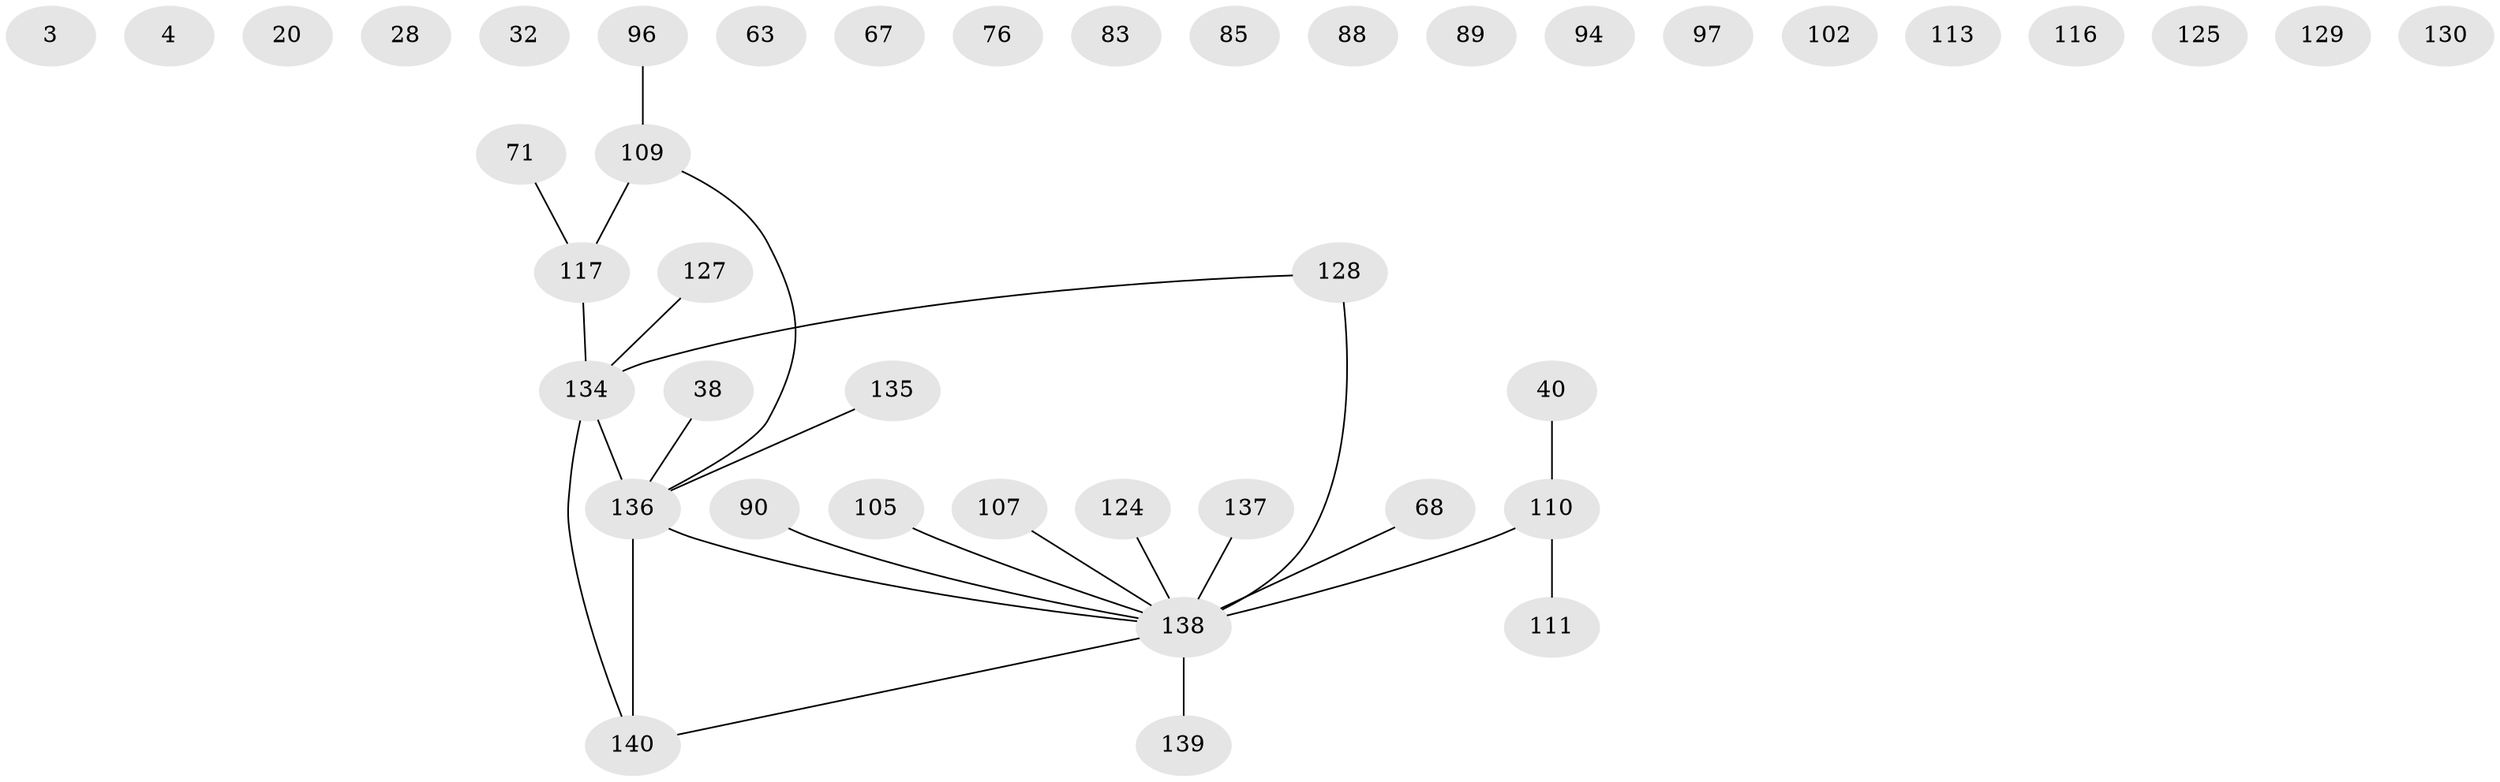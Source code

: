 // original degree distribution, {1: 0.2642857142857143, 4: 0.11428571428571428, 0: 0.12142857142857143, 5: 0.05, 2: 0.24285714285714285, 3: 0.2, 6: 0.007142857142857143}
// Generated by graph-tools (version 1.1) at 2025/44/03/04/25 21:44:07]
// undirected, 42 vertices, 25 edges
graph export_dot {
graph [start="1"]
  node [color=gray90,style=filled];
  3;
  4;
  20;
  28;
  32;
  38;
  40;
  63;
  67;
  68;
  71;
  76;
  83;
  85;
  88 [super="+78"];
  89;
  90 [super="+36"];
  94;
  96;
  97;
  102;
  105 [super="+44"];
  107 [super="+48"];
  109 [super="+84+8+108+12"];
  110 [super="+54+60"];
  111 [super="+41"];
  113;
  116 [super="+86"];
  117 [super="+51"];
  124 [super="+37"];
  125 [super="+17"];
  127;
  128 [super="+122+22"];
  129;
  130;
  134 [super="+81+132+131"];
  135;
  136 [super="+10+42+91+50+121"];
  137 [super="+52+18+59+126"];
  138 [super="+133+82+104+123"];
  139 [super="+79"];
  140 [super="+112+120"];
  38 -- 136;
  40 -- 110;
  68 -- 138;
  71 -- 117;
  90 -- 138;
  96 -- 109;
  105 -- 138;
  107 -- 138;
  109 -- 117 [weight=2];
  109 -- 136;
  110 -- 111;
  110 -- 138 [weight=8];
  117 -- 134;
  124 -- 138;
  127 -- 134;
  128 -- 138 [weight=4];
  128 -- 134 [weight=2];
  134 -- 136 [weight=2];
  134 -- 140;
  135 -- 136;
  136 -- 138 [weight=7];
  136 -- 140 [weight=3];
  137 -- 138;
  138 -- 140 [weight=3];
  138 -- 139;
}
